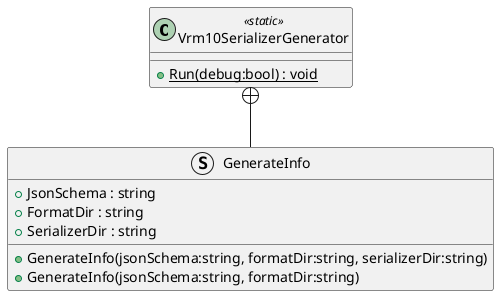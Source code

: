 @startuml
class Vrm10SerializerGenerator <<static>> {
    + {static} Run(debug:bool) : void
}
struct GenerateInfo {
    + JsonSchema : string
    + FormatDir : string
    + SerializerDir : string
    + GenerateInfo(jsonSchema:string, formatDir:string, serializerDir:string)
    + GenerateInfo(jsonSchema:string, formatDir:string)
}
Vrm10SerializerGenerator +-- GenerateInfo
@enduml
